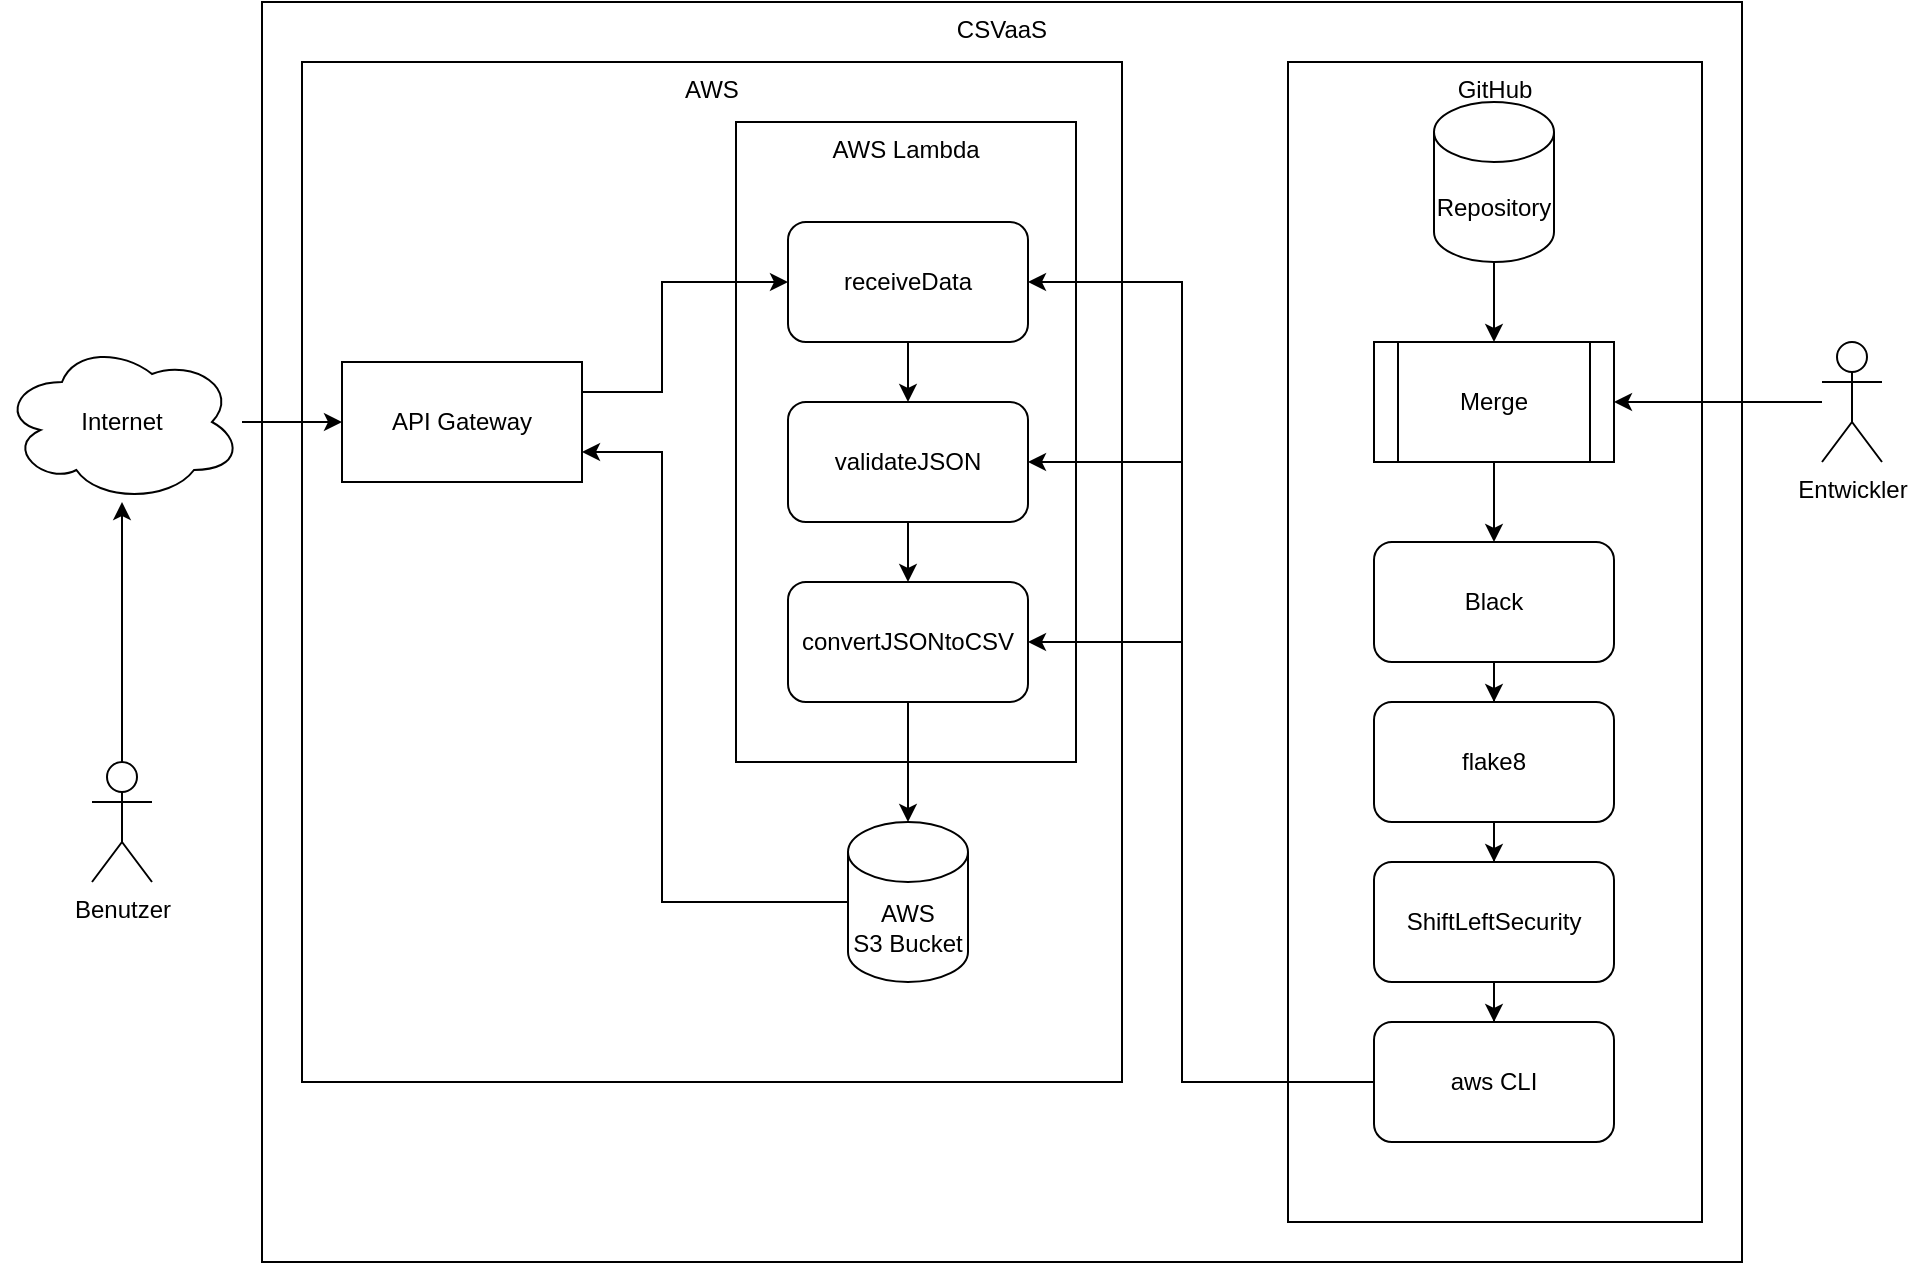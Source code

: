 <mxfile version="16.5.3" type="github">
  <diagram id="GSSuMfWA-pwwIhmpELV4" name="Page-1">
    <mxGraphModel dx="1422" dy="788" grid="1" gridSize="10" guides="1" tooltips="1" connect="1" arrows="1" fold="1" page="1" pageScale="1" pageWidth="850" pageHeight="1100" math="0" shadow="0">
      <root>
        <mxCell id="0" />
        <mxCell id="1" parent="0" />
        <mxCell id="6TzVvgDuK3aJhI1CQyIa-18" value="CSVaaS" style="rounded=0;whiteSpace=wrap;html=1;verticalAlign=top;" vertex="1" parent="1">
          <mxGeometry x="160" y="10" width="740" height="630" as="geometry" />
        </mxCell>
        <mxCell id="6TzVvgDuK3aJhI1CQyIa-60" value="AWS" style="rounded=0;whiteSpace=wrap;html=1;verticalAlign=top;" vertex="1" parent="1">
          <mxGeometry x="180" y="40" width="410" height="510" as="geometry" />
        </mxCell>
        <mxCell id="6TzVvgDuK3aJhI1CQyIa-2" value="API Gateway" style="rounded=0;whiteSpace=wrap;html=1;" vertex="1" parent="1">
          <mxGeometry x="200" y="190" width="120" height="60" as="geometry" />
        </mxCell>
        <mxCell id="6TzVvgDuK3aJhI1CQyIa-14" style="edgeStyle=orthogonalEdgeStyle;rounded=0;orthogonalLoop=1;jettySize=auto;html=1;" edge="1" parent="1" source="6TzVvgDuK3aJhI1CQyIa-3" target="6TzVvgDuK3aJhI1CQyIa-2">
          <mxGeometry relative="1" as="geometry" />
        </mxCell>
        <mxCell id="6TzVvgDuK3aJhI1CQyIa-3" value="Internet" style="ellipse;shape=cloud;whiteSpace=wrap;html=1;" vertex="1" parent="1">
          <mxGeometry x="30" y="180" width="120" height="80" as="geometry" />
        </mxCell>
        <mxCell id="6TzVvgDuK3aJhI1CQyIa-4" value="AWS Lambda" style="rounded=0;whiteSpace=wrap;html=1;verticalAlign=top;" vertex="1" parent="1">
          <mxGeometry x="397" y="70" width="170" height="320" as="geometry" />
        </mxCell>
        <mxCell id="6TzVvgDuK3aJhI1CQyIa-9" value="" style="edgeStyle=orthogonalEdgeStyle;rounded=0;orthogonalLoop=1;jettySize=auto;html=1;" edge="1" parent="1" source="6TzVvgDuK3aJhI1CQyIa-5" target="6TzVvgDuK3aJhI1CQyIa-6">
          <mxGeometry relative="1" as="geometry" />
        </mxCell>
        <mxCell id="6TzVvgDuK3aJhI1CQyIa-5" value="receiveData" style="rounded=1;whiteSpace=wrap;html=1;" vertex="1" parent="1">
          <mxGeometry x="423" y="120" width="120" height="60" as="geometry" />
        </mxCell>
        <mxCell id="6TzVvgDuK3aJhI1CQyIa-10" value="" style="edgeStyle=orthogonalEdgeStyle;rounded=0;orthogonalLoop=1;jettySize=auto;html=1;" edge="1" parent="1" source="6TzVvgDuK3aJhI1CQyIa-6" target="6TzVvgDuK3aJhI1CQyIa-7">
          <mxGeometry relative="1" as="geometry" />
        </mxCell>
        <mxCell id="6TzVvgDuK3aJhI1CQyIa-6" value="validateJSON" style="rounded=1;whiteSpace=wrap;html=1;" vertex="1" parent="1">
          <mxGeometry x="423" y="210" width="120" height="60" as="geometry" />
        </mxCell>
        <mxCell id="6TzVvgDuK3aJhI1CQyIa-11" style="edgeStyle=orthogonalEdgeStyle;rounded=0;orthogonalLoop=1;jettySize=auto;html=1;" edge="1" parent="1" source="6TzVvgDuK3aJhI1CQyIa-7" target="6TzVvgDuK3aJhI1CQyIa-8">
          <mxGeometry relative="1" as="geometry" />
        </mxCell>
        <mxCell id="6TzVvgDuK3aJhI1CQyIa-7" value="convertJSONtoCSV" style="rounded=1;whiteSpace=wrap;html=1;" vertex="1" parent="1">
          <mxGeometry x="423" y="300" width="120" height="60" as="geometry" />
        </mxCell>
        <mxCell id="6TzVvgDuK3aJhI1CQyIa-12" style="edgeStyle=orthogonalEdgeStyle;rounded=0;orthogonalLoop=1;jettySize=auto;html=1;entryX=1;entryY=0.75;entryDx=0;entryDy=0;exitX=0;exitY=0.5;exitDx=0;exitDy=0;exitPerimeter=0;" edge="1" parent="1" source="6TzVvgDuK3aJhI1CQyIa-8" target="6TzVvgDuK3aJhI1CQyIa-2">
          <mxGeometry relative="1" as="geometry">
            <Array as="points">
              <mxPoint x="360" y="460" />
              <mxPoint x="360" y="235" />
            </Array>
          </mxGeometry>
        </mxCell>
        <mxCell id="6TzVvgDuK3aJhI1CQyIa-8" value="AWS&lt;br&gt;&lt;div&gt;S3 Bucket&lt;/div&gt;" style="shape=cylinder3;whiteSpace=wrap;html=1;boundedLbl=1;backgroundOutline=1;size=15;" vertex="1" parent="1">
          <mxGeometry x="453" y="420" width="60" height="80" as="geometry" />
        </mxCell>
        <mxCell id="6TzVvgDuK3aJhI1CQyIa-13" style="edgeStyle=orthogonalEdgeStyle;rounded=0;orthogonalLoop=1;jettySize=auto;html=1;exitX=1;exitY=0.25;exitDx=0;exitDy=0;entryX=0;entryY=0.5;entryDx=0;entryDy=0;" edge="1" parent="1" source="6TzVvgDuK3aJhI1CQyIa-2" target="6TzVvgDuK3aJhI1CQyIa-5">
          <mxGeometry relative="1" as="geometry">
            <Array as="points">
              <mxPoint x="360" y="205" />
              <mxPoint x="360" y="150" />
            </Array>
          </mxGeometry>
        </mxCell>
        <mxCell id="6TzVvgDuK3aJhI1CQyIa-16" style="edgeStyle=orthogonalEdgeStyle;rounded=0;orthogonalLoop=1;jettySize=auto;html=1;" edge="1" parent="1" source="6TzVvgDuK3aJhI1CQyIa-15" target="6TzVvgDuK3aJhI1CQyIa-3">
          <mxGeometry relative="1" as="geometry" />
        </mxCell>
        <mxCell id="6TzVvgDuK3aJhI1CQyIa-15" value="Benutzer" style="shape=umlActor;verticalLabelPosition=bottom;verticalAlign=top;html=1;outlineConnect=0;" vertex="1" parent="1">
          <mxGeometry x="75" y="390" width="30" height="60" as="geometry" />
        </mxCell>
        <mxCell id="6TzVvgDuK3aJhI1CQyIa-19" value="GitHub" style="rounded=0;whiteSpace=wrap;html=1;verticalAlign=top;" vertex="1" parent="1">
          <mxGeometry x="673" y="40" width="207" height="580" as="geometry" />
        </mxCell>
        <mxCell id="6TzVvgDuK3aJhI1CQyIa-25" value="" style="edgeStyle=orthogonalEdgeStyle;rounded=0;orthogonalLoop=1;jettySize=auto;html=1;" edge="1" parent="1" source="6TzVvgDuK3aJhI1CQyIa-21" target="6TzVvgDuK3aJhI1CQyIa-22">
          <mxGeometry relative="1" as="geometry" />
        </mxCell>
        <mxCell id="6TzVvgDuK3aJhI1CQyIa-21" value="Merge" style="shape=process;whiteSpace=wrap;html=1;backgroundOutline=1;" vertex="1" parent="1">
          <mxGeometry x="716" y="180" width="120" height="60" as="geometry" />
        </mxCell>
        <mxCell id="6TzVvgDuK3aJhI1CQyIa-27" value="" style="edgeStyle=orthogonalEdgeStyle;rounded=0;orthogonalLoop=1;jettySize=auto;html=1;" edge="1" parent="1" source="6TzVvgDuK3aJhI1CQyIa-22" target="6TzVvgDuK3aJhI1CQyIa-26">
          <mxGeometry relative="1" as="geometry" />
        </mxCell>
        <mxCell id="6TzVvgDuK3aJhI1CQyIa-22" value="Black" style="rounded=1;whiteSpace=wrap;html=1;" vertex="1" parent="1">
          <mxGeometry x="716" y="280" width="120" height="60" as="geometry" />
        </mxCell>
        <mxCell id="6TzVvgDuK3aJhI1CQyIa-24" style="edgeStyle=orthogonalEdgeStyle;rounded=0;orthogonalLoop=1;jettySize=auto;html=1;" edge="1" parent="1" source="6TzVvgDuK3aJhI1CQyIa-23" target="6TzVvgDuK3aJhI1CQyIa-21">
          <mxGeometry relative="1" as="geometry" />
        </mxCell>
        <mxCell id="6TzVvgDuK3aJhI1CQyIa-23" value="Repository" style="shape=cylinder3;whiteSpace=wrap;html=1;boundedLbl=1;backgroundOutline=1;size=15;" vertex="1" parent="1">
          <mxGeometry x="746" y="60" width="60" height="80" as="geometry" />
        </mxCell>
        <mxCell id="6TzVvgDuK3aJhI1CQyIa-29" value="" style="edgeStyle=orthogonalEdgeStyle;rounded=0;orthogonalLoop=1;jettySize=auto;html=1;" edge="1" parent="1" source="6TzVvgDuK3aJhI1CQyIa-26" target="6TzVvgDuK3aJhI1CQyIa-28">
          <mxGeometry relative="1" as="geometry" />
        </mxCell>
        <mxCell id="6TzVvgDuK3aJhI1CQyIa-26" value="flake8" style="rounded=1;whiteSpace=wrap;html=1;" vertex="1" parent="1">
          <mxGeometry x="716" y="360" width="120" height="60" as="geometry" />
        </mxCell>
        <mxCell id="6TzVvgDuK3aJhI1CQyIa-31" value="" style="edgeStyle=orthogonalEdgeStyle;rounded=0;orthogonalLoop=1;jettySize=auto;html=1;" edge="1" parent="1" source="6TzVvgDuK3aJhI1CQyIa-28" target="6TzVvgDuK3aJhI1CQyIa-30">
          <mxGeometry relative="1" as="geometry" />
        </mxCell>
        <mxCell id="6TzVvgDuK3aJhI1CQyIa-28" value="ShiftLeftSecurity" style="rounded=1;whiteSpace=wrap;html=1;" vertex="1" parent="1">
          <mxGeometry x="716" y="440" width="120" height="60" as="geometry" />
        </mxCell>
        <mxCell id="6TzVvgDuK3aJhI1CQyIa-36" style="edgeStyle=orthogonalEdgeStyle;rounded=0;orthogonalLoop=1;jettySize=auto;html=1;exitX=0;exitY=0.5;exitDx=0;exitDy=0;entryX=1;entryY=0.5;entryDx=0;entryDy=0;" edge="1" parent="1" source="6TzVvgDuK3aJhI1CQyIa-30" target="6TzVvgDuK3aJhI1CQyIa-5">
          <mxGeometry relative="1" as="geometry">
            <Array as="points">
              <mxPoint x="620" y="550" />
              <mxPoint x="620" y="150" />
            </Array>
          </mxGeometry>
        </mxCell>
        <mxCell id="6TzVvgDuK3aJhI1CQyIa-37" style="edgeStyle=orthogonalEdgeStyle;rounded=0;orthogonalLoop=1;jettySize=auto;html=1;exitX=0;exitY=0.5;exitDx=0;exitDy=0;entryX=1;entryY=0.5;entryDx=0;entryDy=0;" edge="1" parent="1" source="6TzVvgDuK3aJhI1CQyIa-30" target="6TzVvgDuK3aJhI1CQyIa-6">
          <mxGeometry relative="1" as="geometry">
            <Array as="points">
              <mxPoint x="620" y="550" />
              <mxPoint x="620" y="240" />
            </Array>
          </mxGeometry>
        </mxCell>
        <mxCell id="6TzVvgDuK3aJhI1CQyIa-38" style="edgeStyle=orthogonalEdgeStyle;rounded=0;orthogonalLoop=1;jettySize=auto;html=1;exitX=0;exitY=0.5;exitDx=0;exitDy=0;entryX=1;entryY=0.5;entryDx=0;entryDy=0;" edge="1" parent="1" source="6TzVvgDuK3aJhI1CQyIa-30" target="6TzVvgDuK3aJhI1CQyIa-7">
          <mxGeometry relative="1" as="geometry">
            <Array as="points">
              <mxPoint x="620" y="550" />
              <mxPoint x="620" y="330" />
            </Array>
          </mxGeometry>
        </mxCell>
        <mxCell id="6TzVvgDuK3aJhI1CQyIa-30" value="aws CLI" style="rounded=1;whiteSpace=wrap;html=1;" vertex="1" parent="1">
          <mxGeometry x="716" y="520" width="120" height="60" as="geometry" />
        </mxCell>
        <mxCell id="6TzVvgDuK3aJhI1CQyIa-34" style="rounded=0;orthogonalLoop=1;jettySize=auto;html=1;entryX=1;entryY=0.5;entryDx=0;entryDy=0;edgeStyle=orthogonalEdgeStyle;" edge="1" parent="1" source="6TzVvgDuK3aJhI1CQyIa-32" target="6TzVvgDuK3aJhI1CQyIa-21">
          <mxGeometry relative="1" as="geometry" />
        </mxCell>
        <mxCell id="6TzVvgDuK3aJhI1CQyIa-32" value="Entwickler" style="shape=umlActor;verticalLabelPosition=bottom;verticalAlign=top;html=1;outlineConnect=0;" vertex="1" parent="1">
          <mxGeometry x="940" y="180" width="30" height="60" as="geometry" />
        </mxCell>
      </root>
    </mxGraphModel>
  </diagram>
</mxfile>
